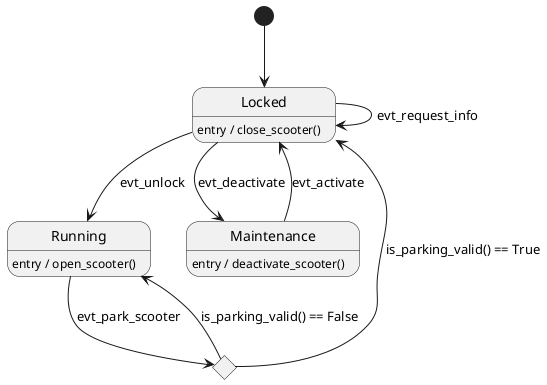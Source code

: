 @startuml
[*] --> Locked

Locked : entry / close_scooter()
Running : entry / open_scooter()
Maintenance : entry / deactivate_scooter()

Locked --> Locked : evt_request_info
Locked --> Maintenance : evt_deactivate
Maintenance --> Locked : evt_activate
Locked --> Running : evt_unlock

state c <<choice>>
Running --> c : evt_park_scooter
c --> Locked : is_parking_valid() == True
c --> Running : is_parking_valid() == False

@enduml